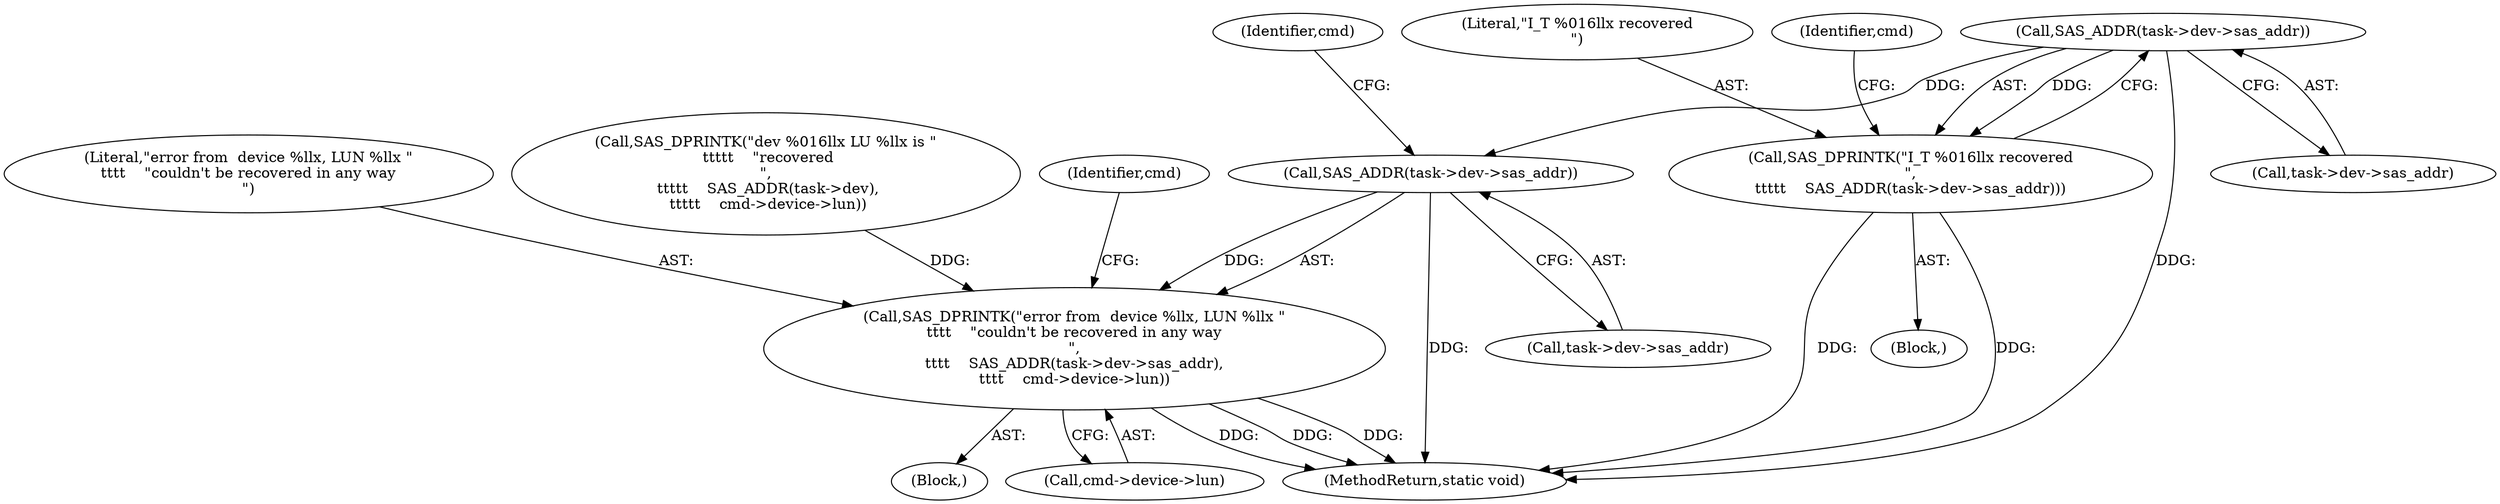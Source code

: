 digraph "0_linux_318aaf34f1179b39fa9c30fa0f3288b645beee39_1@pointer" {
"1000293" [label="(Call,SAS_ADDR(task->dev->sas_addr))"];
"1000291" [label="(Call,SAS_DPRINTK(\"I_T %016llx recovered\n\",\n\t\t\t\t\t    SAS_ADDR(task->dev->sas_addr)))"];
"1000372" [label="(Call,SAS_ADDR(task->dev->sas_addr))"];
"1000370" [label="(Call,SAS_DPRINTK(\"error from  device %llx, LUN %llx \"\n\t\t\t\t    \"couldn't be recovered in any way\n\",\n\t\t\t\t    SAS_ADDR(task->dev->sas_addr),\n\t\t\t\t    cmd->device->lun))"];
"1000371" [label="(Literal,\"error from  device %llx, LUN %llx \"\n\t\t\t\t    \"couldn't be recovered in any way\n\")"];
"1000213" [label="(Block,)"];
"1000405" [label="(MethodReturn,static void)"];
"1000292" [label="(Literal,\"I_T %016llx recovered\n\")"];
"1000291" [label="(Call,SAS_DPRINTK(\"I_T %016llx recovered\n\",\n\t\t\t\t\t    SAS_ADDR(task->dev->sas_addr)))"];
"1000378" [label="(Call,cmd->device->lun)"];
"1000294" [label="(Call,task->dev->sas_addr)"];
"1000372" [label="(Call,SAS_ADDR(task->dev->sas_addr))"];
"1000370" [label="(Call,SAS_DPRINTK(\"error from  device %llx, LUN %llx \"\n\t\t\t\t    \"couldn't be recovered in any way\n\",\n\t\t\t\t    SAS_ADDR(task->dev->sas_addr),\n\t\t\t\t    cmd->device->lun))"];
"1000384" [label="(Identifier,cmd)"];
"1000380" [label="(Identifier,cmd)"];
"1000373" [label="(Call,task->dev->sas_addr)"];
"1000247" [label="(Call,SAS_DPRINTK(\"dev %016llx LU %llx is \"\n \t\t\t\t\t    \"recovered\n\",\n \t\t\t\t\t    SAS_ADDR(task->dev),\n \t\t\t\t\t    cmd->device->lun))"];
"1000293" [label="(Call,SAS_ADDR(task->dev->sas_addr))"];
"1000284" [label="(Block,)"];
"1000300" [label="(Identifier,cmd)"];
"1000293" -> "1000291"  [label="AST: "];
"1000293" -> "1000294"  [label="CFG: "];
"1000294" -> "1000293"  [label="AST: "];
"1000291" -> "1000293"  [label="CFG: "];
"1000293" -> "1000405"  [label="DDG: "];
"1000293" -> "1000291"  [label="DDG: "];
"1000293" -> "1000372"  [label="DDG: "];
"1000291" -> "1000284"  [label="AST: "];
"1000292" -> "1000291"  [label="AST: "];
"1000300" -> "1000291"  [label="CFG: "];
"1000291" -> "1000405"  [label="DDG: "];
"1000291" -> "1000405"  [label="DDG: "];
"1000372" -> "1000370"  [label="AST: "];
"1000372" -> "1000373"  [label="CFG: "];
"1000373" -> "1000372"  [label="AST: "];
"1000380" -> "1000372"  [label="CFG: "];
"1000372" -> "1000405"  [label="DDG: "];
"1000372" -> "1000370"  [label="DDG: "];
"1000370" -> "1000213"  [label="AST: "];
"1000370" -> "1000378"  [label="CFG: "];
"1000371" -> "1000370"  [label="AST: "];
"1000378" -> "1000370"  [label="AST: "];
"1000384" -> "1000370"  [label="CFG: "];
"1000370" -> "1000405"  [label="DDG: "];
"1000370" -> "1000405"  [label="DDG: "];
"1000370" -> "1000405"  [label="DDG: "];
"1000247" -> "1000370"  [label="DDG: "];
}
